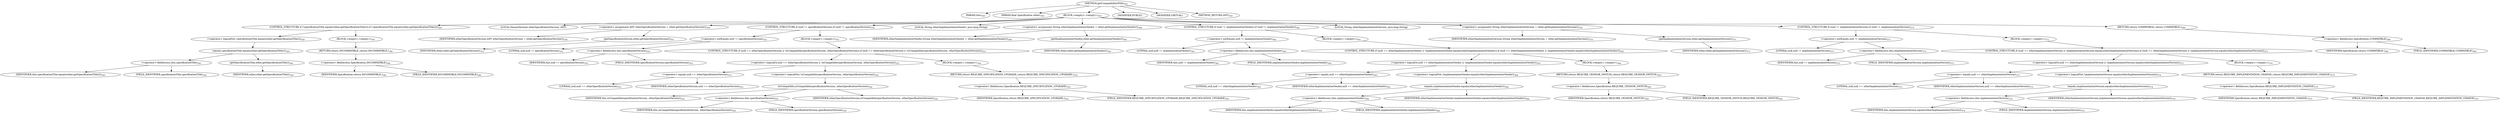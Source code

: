 digraph "getCompatibilityWith" {  
"418" [label = <(METHOD,getCompatibilityWith)<SUB>343</SUB>> ]
"27" [label = <(PARAM,this)<SUB>343</SUB>> ]
"419" [label = <(PARAM,final Specification other)<SUB>343</SUB>> ]
"420" [label = <(BLOCK,&lt;empty&gt;,&lt;empty&gt;)<SUB>343</SUB>> ]
"421" [label = <(CONTROL_STRUCTURE,if (!specificationTitle.equals(other.getSpecificationTitle())),if (!specificationTitle.equals(other.getSpecificationTitle())))<SUB>345</SUB>> ]
"422" [label = <(&lt;operator&gt;.logicalNot,!specificationTitle.equals(other.getSpecificationTitle()))<SUB>345</SUB>> ]
"423" [label = <(equals,specificationTitle.equals(other.getSpecificationTitle()))<SUB>345</SUB>> ]
"424" [label = <(&lt;operator&gt;.fieldAccess,this.specificationTitle)<SUB>345</SUB>> ]
"425" [label = <(IDENTIFIER,this,specificationTitle.equals(other.getSpecificationTitle()))<SUB>345</SUB>> ]
"426" [label = <(FIELD_IDENTIFIER,specificationTitle,specificationTitle)<SUB>345</SUB>> ]
"427" [label = <(getSpecificationTitle,other.getSpecificationTitle())<SUB>345</SUB>> ]
"428" [label = <(IDENTIFIER,other,other.getSpecificationTitle())<SUB>345</SUB>> ]
"429" [label = <(BLOCK,&lt;empty&gt;,&lt;empty&gt;)<SUB>345</SUB>> ]
"430" [label = <(RETURN,return INCOMPATIBLE;,return INCOMPATIBLE;)<SUB>346</SUB>> ]
"431" [label = <(&lt;operator&gt;.fieldAccess,Specification.INCOMPATIBLE)<SUB>346</SUB>> ]
"432" [label = <(IDENTIFIER,Specification,return INCOMPATIBLE;)<SUB>346</SUB>> ]
"433" [label = <(FIELD_IDENTIFIER,INCOMPATIBLE,INCOMPATIBLE)<SUB>346</SUB>> ]
"434" [label = <(LOCAL,DeweyDecimal otherSpecificationVersion: ANY)> ]
"435" [label = <(&lt;operator&gt;.assignment,ANY otherSpecificationVersion = other.getSpecificationVersion())<SUB>350</SUB>> ]
"436" [label = <(IDENTIFIER,otherSpecificationVersion,ANY otherSpecificationVersion = other.getSpecificationVersion())<SUB>350</SUB>> ]
"437" [label = <(getSpecificationVersion,other.getSpecificationVersion())<SUB>351</SUB>> ]
"438" [label = <(IDENTIFIER,other,other.getSpecificationVersion())<SUB>351</SUB>> ]
"439" [label = <(CONTROL_STRUCTURE,if (null != specificationVersion),if (null != specificationVersion))<SUB>352</SUB>> ]
"440" [label = <(&lt;operator&gt;.notEquals,null != specificationVersion)<SUB>352</SUB>> ]
"441" [label = <(LITERAL,null,null != specificationVersion)<SUB>352</SUB>> ]
"442" [label = <(&lt;operator&gt;.fieldAccess,this.specificationVersion)<SUB>352</SUB>> ]
"443" [label = <(IDENTIFIER,this,null != specificationVersion)<SUB>352</SUB>> ]
"444" [label = <(FIELD_IDENTIFIER,specificationVersion,specificationVersion)<SUB>352</SUB>> ]
"445" [label = <(BLOCK,&lt;empty&gt;,&lt;empty&gt;)<SUB>352</SUB>> ]
"446" [label = <(CONTROL_STRUCTURE,if (null == otherSpecificationVersion || !isCompatible(specificationVersion, otherSpecificationVersion)),if (null == otherSpecificationVersion || !isCompatible(specificationVersion, otherSpecificationVersion)))<SUB>353</SUB>> ]
"447" [label = <(&lt;operator&gt;.logicalOr,null == otherSpecificationVersion || !isCompatible(specificationVersion, otherSpecificationVersion))<SUB>353</SUB>> ]
"448" [label = <(&lt;operator&gt;.equals,null == otherSpecificationVersion)<SUB>353</SUB>> ]
"449" [label = <(LITERAL,null,null == otherSpecificationVersion)<SUB>353</SUB>> ]
"450" [label = <(IDENTIFIER,otherSpecificationVersion,null == otherSpecificationVersion)<SUB>353</SUB>> ]
"451" [label = <(&lt;operator&gt;.logicalNot,!isCompatible(specificationVersion, otherSpecificationVersion))<SUB>354</SUB>> ]
"452" [label = <(isCompatible,isCompatible(specificationVersion, otherSpecificationVersion))<SUB>354</SUB>> ]
"26" [label = <(IDENTIFIER,this,isCompatible(specificationVersion, otherSpecificationVersion))<SUB>354</SUB>> ]
"453" [label = <(&lt;operator&gt;.fieldAccess,this.specificationVersion)<SUB>354</SUB>> ]
"454" [label = <(IDENTIFIER,this,isCompatible(specificationVersion, otherSpecificationVersion))<SUB>354</SUB>> ]
"455" [label = <(FIELD_IDENTIFIER,specificationVersion,specificationVersion)<SUB>354</SUB>> ]
"456" [label = <(IDENTIFIER,otherSpecificationVersion,isCompatible(specificationVersion, otherSpecificationVersion))<SUB>354</SUB>> ]
"457" [label = <(BLOCK,&lt;empty&gt;,&lt;empty&gt;)<SUB>354</SUB>> ]
"458" [label = <(RETURN,return REQUIRE_SPECIFICATION_UPGRADE;,return REQUIRE_SPECIFICATION_UPGRADE;)<SUB>355</SUB>> ]
"459" [label = <(&lt;operator&gt;.fieldAccess,Specification.REQUIRE_SPECIFICATION_UPGRADE)<SUB>355</SUB>> ]
"460" [label = <(IDENTIFIER,Specification,return REQUIRE_SPECIFICATION_UPGRADE;)<SUB>355</SUB>> ]
"461" [label = <(FIELD_IDENTIFIER,REQUIRE_SPECIFICATION_UPGRADE,REQUIRE_SPECIFICATION_UPGRADE)<SUB>355</SUB>> ]
"462" [label = <(LOCAL,String otherImplementationVendor: java.lang.String)> ]
"463" [label = <(&lt;operator&gt;.assignment,String otherImplementationVendor = other.getImplementationVendor())<SUB>360</SUB>> ]
"464" [label = <(IDENTIFIER,otherImplementationVendor,String otherImplementationVendor = other.getImplementationVendor())<SUB>360</SUB>> ]
"465" [label = <(getImplementationVendor,other.getImplementationVendor())<SUB>361</SUB>> ]
"466" [label = <(IDENTIFIER,other,other.getImplementationVendor())<SUB>361</SUB>> ]
"467" [label = <(CONTROL_STRUCTURE,if (null != implementationVendor),if (null != implementationVendor))<SUB>362</SUB>> ]
"468" [label = <(&lt;operator&gt;.notEquals,null != implementationVendor)<SUB>362</SUB>> ]
"469" [label = <(LITERAL,null,null != implementationVendor)<SUB>362</SUB>> ]
"470" [label = <(&lt;operator&gt;.fieldAccess,this.implementationVendor)<SUB>362</SUB>> ]
"471" [label = <(IDENTIFIER,this,null != implementationVendor)<SUB>362</SUB>> ]
"472" [label = <(FIELD_IDENTIFIER,implementationVendor,implementationVendor)<SUB>362</SUB>> ]
"473" [label = <(BLOCK,&lt;empty&gt;,&lt;empty&gt;)<SUB>362</SUB>> ]
"474" [label = <(CONTROL_STRUCTURE,if (null == otherImplementationVendor || !implementationVendor.equals(otherImplementationVendor)),if (null == otherImplementationVendor || !implementationVendor.equals(otherImplementationVendor)))<SUB>363</SUB>> ]
"475" [label = <(&lt;operator&gt;.logicalOr,null == otherImplementationVendor || !implementationVendor.equals(otherImplementationVendor))<SUB>363</SUB>> ]
"476" [label = <(&lt;operator&gt;.equals,null == otherImplementationVendor)<SUB>363</SUB>> ]
"477" [label = <(LITERAL,null,null == otherImplementationVendor)<SUB>363</SUB>> ]
"478" [label = <(IDENTIFIER,otherImplementationVendor,null == otherImplementationVendor)<SUB>363</SUB>> ]
"479" [label = <(&lt;operator&gt;.logicalNot,!implementationVendor.equals(otherImplementationVendor))<SUB>364</SUB>> ]
"480" [label = <(equals,implementationVendor.equals(otherImplementationVendor))<SUB>364</SUB>> ]
"481" [label = <(&lt;operator&gt;.fieldAccess,this.implementationVendor)<SUB>364</SUB>> ]
"482" [label = <(IDENTIFIER,this,implementationVendor.equals(otherImplementationVendor))<SUB>364</SUB>> ]
"483" [label = <(FIELD_IDENTIFIER,implementationVendor,implementationVendor)<SUB>364</SUB>> ]
"484" [label = <(IDENTIFIER,otherImplementationVendor,implementationVendor.equals(otherImplementationVendor))<SUB>364</SUB>> ]
"485" [label = <(BLOCK,&lt;empty&gt;,&lt;empty&gt;)<SUB>364</SUB>> ]
"486" [label = <(RETURN,return REQUIRE_VENDOR_SWITCH;,return REQUIRE_VENDOR_SWITCH;)<SUB>365</SUB>> ]
"487" [label = <(&lt;operator&gt;.fieldAccess,Specification.REQUIRE_VENDOR_SWITCH)<SUB>365</SUB>> ]
"488" [label = <(IDENTIFIER,Specification,return REQUIRE_VENDOR_SWITCH;)<SUB>365</SUB>> ]
"489" [label = <(FIELD_IDENTIFIER,REQUIRE_VENDOR_SWITCH,REQUIRE_VENDOR_SWITCH)<SUB>365</SUB>> ]
"490" [label = <(LOCAL,String otherImplementationVersion: java.lang.String)> ]
"491" [label = <(&lt;operator&gt;.assignment,String otherImplementationVersion = other.getImplementationVersion())<SUB>370</SUB>> ]
"492" [label = <(IDENTIFIER,otherImplementationVersion,String otherImplementationVersion = other.getImplementationVersion())<SUB>370</SUB>> ]
"493" [label = <(getImplementationVersion,other.getImplementationVersion())<SUB>371</SUB>> ]
"494" [label = <(IDENTIFIER,other,other.getImplementationVersion())<SUB>371</SUB>> ]
"495" [label = <(CONTROL_STRUCTURE,if (null != implementationVersion),if (null != implementationVersion))<SUB>372</SUB>> ]
"496" [label = <(&lt;operator&gt;.notEquals,null != implementationVersion)<SUB>372</SUB>> ]
"497" [label = <(LITERAL,null,null != implementationVersion)<SUB>372</SUB>> ]
"498" [label = <(&lt;operator&gt;.fieldAccess,this.implementationVersion)<SUB>372</SUB>> ]
"499" [label = <(IDENTIFIER,this,null != implementationVersion)<SUB>372</SUB>> ]
"500" [label = <(FIELD_IDENTIFIER,implementationVersion,implementationVersion)<SUB>372</SUB>> ]
"501" [label = <(BLOCK,&lt;empty&gt;,&lt;empty&gt;)<SUB>372</SUB>> ]
"502" [label = <(CONTROL_STRUCTURE,if (null == otherImplementationVersion || !implementationVersion.equals(otherImplementationVersion)),if (null == otherImplementationVersion || !implementationVersion.equals(otherImplementationVersion)))<SUB>373</SUB>> ]
"503" [label = <(&lt;operator&gt;.logicalOr,null == otherImplementationVersion || !implementationVersion.equals(otherImplementationVersion))<SUB>373</SUB>> ]
"504" [label = <(&lt;operator&gt;.equals,null == otherImplementationVersion)<SUB>373</SUB>> ]
"505" [label = <(LITERAL,null,null == otherImplementationVersion)<SUB>373</SUB>> ]
"506" [label = <(IDENTIFIER,otherImplementationVersion,null == otherImplementationVersion)<SUB>373</SUB>> ]
"507" [label = <(&lt;operator&gt;.logicalNot,!implementationVersion.equals(otherImplementationVersion))<SUB>374</SUB>> ]
"508" [label = <(equals,implementationVersion.equals(otherImplementationVersion))<SUB>374</SUB>> ]
"509" [label = <(&lt;operator&gt;.fieldAccess,this.implementationVersion)<SUB>374</SUB>> ]
"510" [label = <(IDENTIFIER,this,implementationVersion.equals(otherImplementationVersion))<SUB>374</SUB>> ]
"511" [label = <(FIELD_IDENTIFIER,implementationVersion,implementationVersion)<SUB>374</SUB>> ]
"512" [label = <(IDENTIFIER,otherImplementationVersion,implementationVersion.equals(otherImplementationVersion))<SUB>374</SUB>> ]
"513" [label = <(BLOCK,&lt;empty&gt;,&lt;empty&gt;)<SUB>374</SUB>> ]
"514" [label = <(RETURN,return REQUIRE_IMPLEMENTATION_CHANGE;,return REQUIRE_IMPLEMENTATION_CHANGE;)<SUB>375</SUB>> ]
"515" [label = <(&lt;operator&gt;.fieldAccess,Specification.REQUIRE_IMPLEMENTATION_CHANGE)<SUB>375</SUB>> ]
"516" [label = <(IDENTIFIER,Specification,return REQUIRE_IMPLEMENTATION_CHANGE;)<SUB>375</SUB>> ]
"517" [label = <(FIELD_IDENTIFIER,REQUIRE_IMPLEMENTATION_CHANGE,REQUIRE_IMPLEMENTATION_CHANGE)<SUB>375</SUB>> ]
"518" [label = <(RETURN,return COMPATIBLE;,return COMPATIBLE;)<SUB>380</SUB>> ]
"519" [label = <(&lt;operator&gt;.fieldAccess,Specification.COMPATIBLE)<SUB>380</SUB>> ]
"520" [label = <(IDENTIFIER,Specification,return COMPATIBLE;)<SUB>380</SUB>> ]
"521" [label = <(FIELD_IDENTIFIER,COMPATIBLE,COMPATIBLE)<SUB>380</SUB>> ]
"522" [label = <(MODIFIER,PUBLIC)> ]
"523" [label = <(MODIFIER,VIRTUAL)> ]
"524" [label = <(METHOD_RETURN,ANY)<SUB>343</SUB>> ]
  "418" -> "27" 
  "418" -> "419" 
  "418" -> "420" 
  "418" -> "522" 
  "418" -> "523" 
  "418" -> "524" 
  "420" -> "421" 
  "420" -> "434" 
  "420" -> "435" 
  "420" -> "439" 
  "420" -> "462" 
  "420" -> "463" 
  "420" -> "467" 
  "420" -> "490" 
  "420" -> "491" 
  "420" -> "495" 
  "420" -> "518" 
  "421" -> "422" 
  "421" -> "429" 
  "422" -> "423" 
  "423" -> "424" 
  "423" -> "427" 
  "424" -> "425" 
  "424" -> "426" 
  "427" -> "428" 
  "429" -> "430" 
  "430" -> "431" 
  "431" -> "432" 
  "431" -> "433" 
  "435" -> "436" 
  "435" -> "437" 
  "437" -> "438" 
  "439" -> "440" 
  "439" -> "445" 
  "440" -> "441" 
  "440" -> "442" 
  "442" -> "443" 
  "442" -> "444" 
  "445" -> "446" 
  "446" -> "447" 
  "446" -> "457" 
  "447" -> "448" 
  "447" -> "451" 
  "448" -> "449" 
  "448" -> "450" 
  "451" -> "452" 
  "452" -> "26" 
  "452" -> "453" 
  "452" -> "456" 
  "453" -> "454" 
  "453" -> "455" 
  "457" -> "458" 
  "458" -> "459" 
  "459" -> "460" 
  "459" -> "461" 
  "463" -> "464" 
  "463" -> "465" 
  "465" -> "466" 
  "467" -> "468" 
  "467" -> "473" 
  "468" -> "469" 
  "468" -> "470" 
  "470" -> "471" 
  "470" -> "472" 
  "473" -> "474" 
  "474" -> "475" 
  "474" -> "485" 
  "475" -> "476" 
  "475" -> "479" 
  "476" -> "477" 
  "476" -> "478" 
  "479" -> "480" 
  "480" -> "481" 
  "480" -> "484" 
  "481" -> "482" 
  "481" -> "483" 
  "485" -> "486" 
  "486" -> "487" 
  "487" -> "488" 
  "487" -> "489" 
  "491" -> "492" 
  "491" -> "493" 
  "493" -> "494" 
  "495" -> "496" 
  "495" -> "501" 
  "496" -> "497" 
  "496" -> "498" 
  "498" -> "499" 
  "498" -> "500" 
  "501" -> "502" 
  "502" -> "503" 
  "502" -> "513" 
  "503" -> "504" 
  "503" -> "507" 
  "504" -> "505" 
  "504" -> "506" 
  "507" -> "508" 
  "508" -> "509" 
  "508" -> "512" 
  "509" -> "510" 
  "509" -> "511" 
  "513" -> "514" 
  "514" -> "515" 
  "515" -> "516" 
  "515" -> "517" 
  "518" -> "519" 
  "519" -> "520" 
  "519" -> "521" 
}
